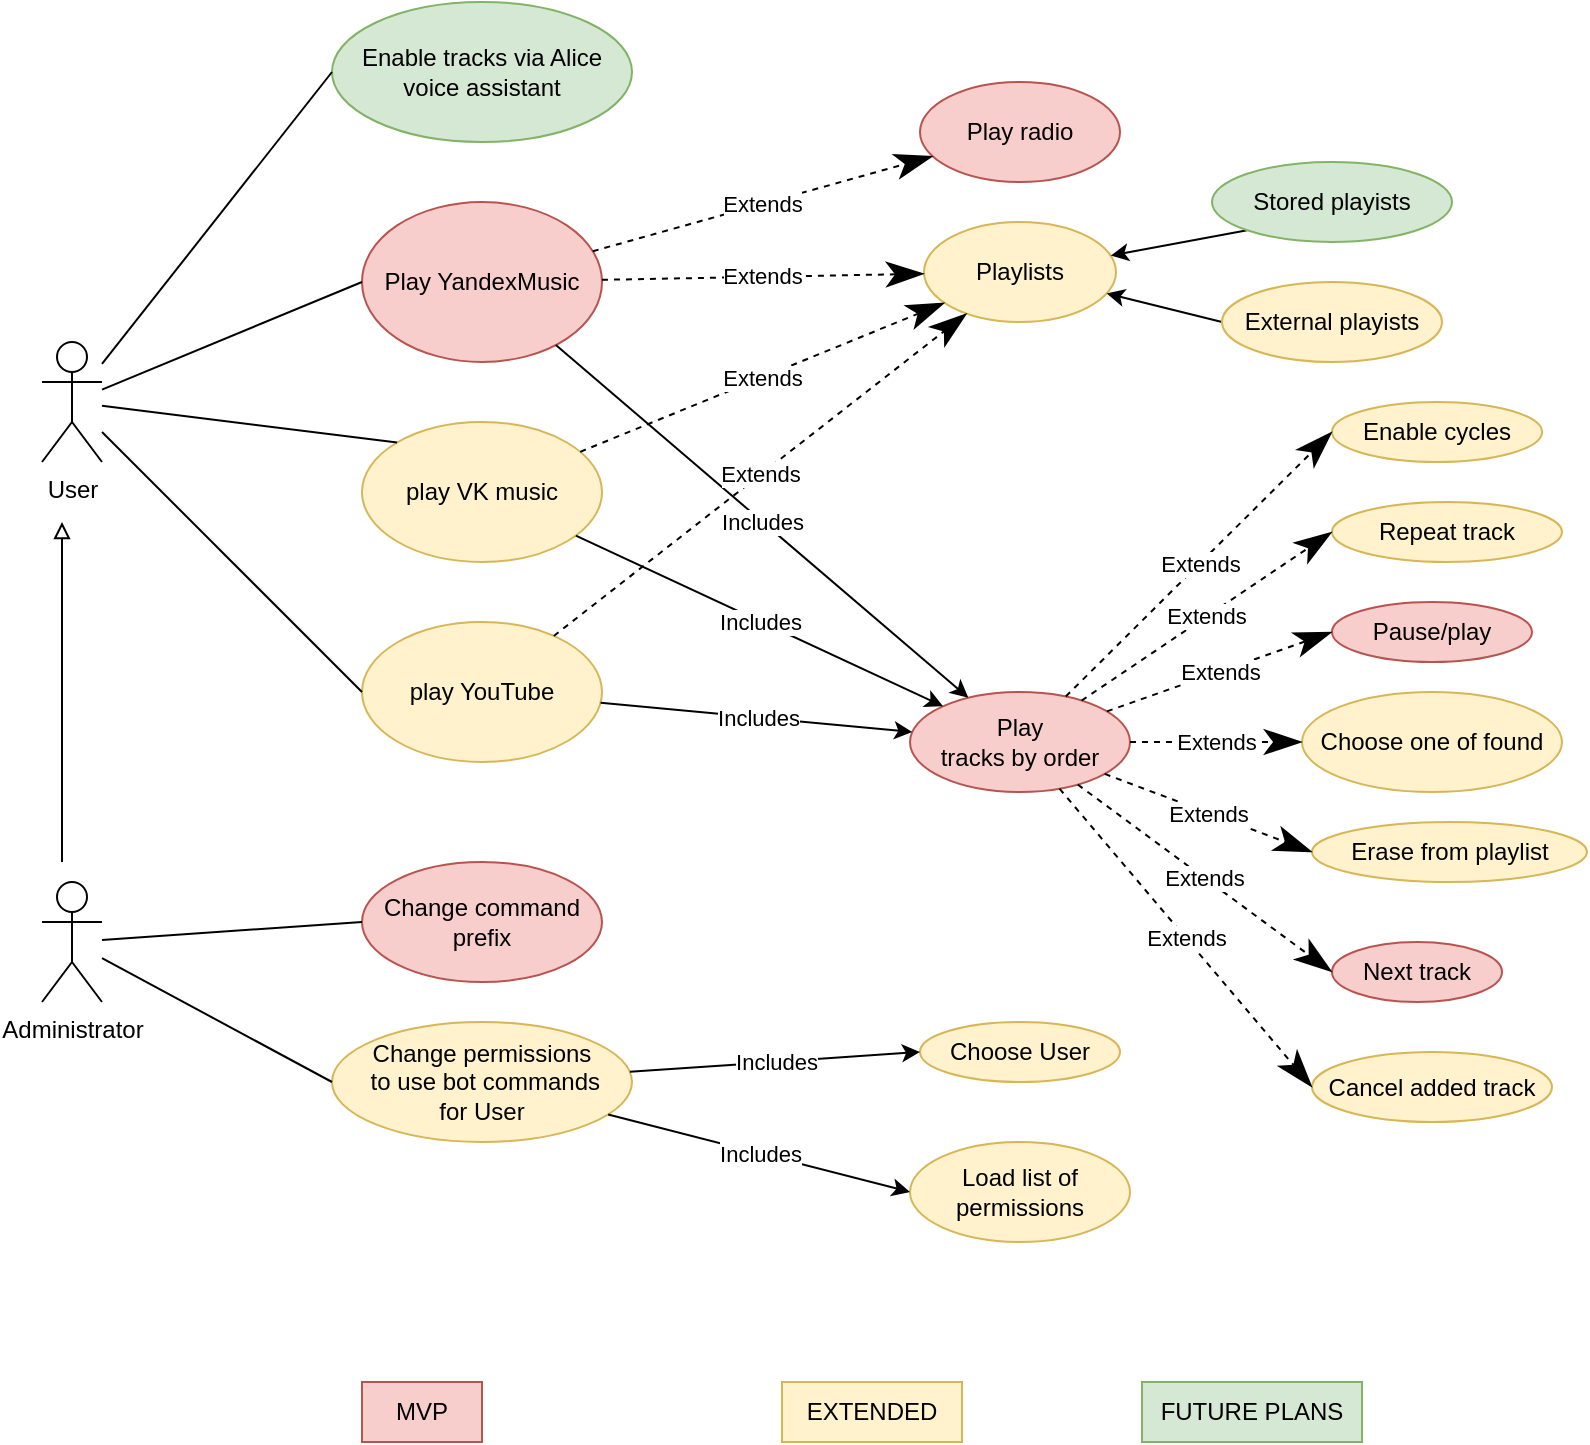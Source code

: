 <mxfile version="22.0.4" type="device">
  <diagram name="Страница 1" id="GeovUSF9u1GVBPu4-7PI">
    <mxGraphModel dx="1434" dy="767" grid="0" gridSize="10" guides="1" tooltips="1" connect="1" arrows="1" fold="1" page="1" pageScale="1" pageWidth="827" pageHeight="1169" math="0" shadow="0">
      <root>
        <mxCell id="0" />
        <mxCell id="1" parent="0" />
        <mxCell id="tOKsdCV_gIAeUX3r8X2v-2" value="Play YandexMusic" style="ellipse;whiteSpace=wrap;html=1;fillColor=#f8cecc;strokeColor=#b85450;" parent="1" vertex="1">
          <mxGeometry x="230" y="290" width="120" height="80" as="geometry" />
        </mxCell>
        <mxCell id="tOKsdCV_gIAeUX3r8X2v-3" value="Play radio" style="ellipse;whiteSpace=wrap;html=1;fillColor=#f8cecc;strokeColor=#b85450;" parent="1" vertex="1">
          <mxGeometry x="509" y="230" width="100" height="50" as="geometry" />
        </mxCell>
        <mxCell id="tOKsdCV_gIAeUX3r8X2v-5" value="Playlists" style="ellipse;whiteSpace=wrap;html=1;fillColor=#fff2cc;strokeColor=#d6b656;" parent="1" vertex="1">
          <mxGeometry x="511" y="300" width="96" height="50" as="geometry" />
        </mxCell>
        <mxCell id="tOKsdCV_gIAeUX3r8X2v-6" value="Play&lt;br&gt;tracks by order" style="ellipse;whiteSpace=wrap;html=1;fillColor=#f8cecc;strokeColor=#b85450;" parent="1" vertex="1">
          <mxGeometry x="504" y="535" width="110" height="50" as="geometry" />
        </mxCell>
        <mxCell id="tOKsdCV_gIAeUX3r8X2v-11" value="play VK music" style="ellipse;whiteSpace=wrap;html=1;fillColor=#fff2cc;strokeColor=#d6b656;" parent="1" vertex="1">
          <mxGeometry x="230" y="400" width="120" height="70" as="geometry" />
        </mxCell>
        <mxCell id="tOKsdCV_gIAeUX3r8X2v-15" style="rounded=0;orthogonalLoop=1;jettySize=auto;html=1;exitX=0;exitY=1;exitDx=0;exitDy=0;" parent="1" source="tOKsdCV_gIAeUX3r8X2v-14" target="tOKsdCV_gIAeUX3r8X2v-5" edge="1">
          <mxGeometry relative="1" as="geometry" />
        </mxCell>
        <mxCell id="tOKsdCV_gIAeUX3r8X2v-14" value="Stored playists" style="ellipse;whiteSpace=wrap;html=1;fillColor=#d5e8d4;strokeColor=#82b366;" parent="1" vertex="1">
          <mxGeometry x="655" y="270" width="120" height="40" as="geometry" />
        </mxCell>
        <mxCell id="tOKsdCV_gIAeUX3r8X2v-17" style="rounded=0;orthogonalLoop=1;jettySize=auto;html=1;exitX=0;exitY=0.5;exitDx=0;exitDy=0;" parent="1" source="tOKsdCV_gIAeUX3r8X2v-16" target="tOKsdCV_gIAeUX3r8X2v-5" edge="1">
          <mxGeometry relative="1" as="geometry" />
        </mxCell>
        <mxCell id="tOKsdCV_gIAeUX3r8X2v-16" value="External playists" style="ellipse;whiteSpace=wrap;html=1;fillColor=#fff2cc;strokeColor=#d6b656;" parent="1" vertex="1">
          <mxGeometry x="660" y="330" width="110" height="40" as="geometry" />
        </mxCell>
        <mxCell id="tOKsdCV_gIAeUX3r8X2v-24" value="" style="endArrow=none;html=1;rounded=0;entryX=0;entryY=0.5;entryDx=0;entryDy=0;endFill=0;" parent="1" source="tOKsdCV_gIAeUX3r8X2v-1" target="tOKsdCV_gIAeUX3r8X2v-2" edge="1">
          <mxGeometry width="50" height="50" relative="1" as="geometry">
            <mxPoint x="120" y="330" as="sourcePoint" />
            <mxPoint x="440" y="470" as="targetPoint" />
          </mxGeometry>
        </mxCell>
        <mxCell id="tOKsdCV_gIAeUX3r8X2v-25" value="" style="endArrow=none;html=1;rounded=0;entryX=0;entryY=0;entryDx=0;entryDy=0;endFill=0;" parent="1" source="tOKsdCV_gIAeUX3r8X2v-1" target="tOKsdCV_gIAeUX3r8X2v-11" edge="1">
          <mxGeometry width="50" height="50" relative="1" as="geometry">
            <mxPoint x="120" y="330" as="sourcePoint" />
            <mxPoint x="230" y="340" as="targetPoint" />
          </mxGeometry>
        </mxCell>
        <mxCell id="tOKsdCV_gIAeUX3r8X2v-26" value="Choose one of found" style="ellipse;whiteSpace=wrap;html=1;fillColor=#fff2cc;strokeColor=#d6b656;" parent="1" vertex="1">
          <mxGeometry x="700" y="535" width="130" height="50" as="geometry" />
        </mxCell>
        <mxCell id="tOKsdCV_gIAeUX3r8X2v-27" value="Administrator" style="shape=umlActor;verticalLabelPosition=bottom;verticalAlign=top;html=1;outlineConnect=0;" parent="1" vertex="1">
          <mxGeometry x="70" y="630" width="30" height="60" as="geometry" />
        </mxCell>
        <mxCell id="tOKsdCV_gIAeUX3r8X2v-34" value="play YouTube" style="ellipse;whiteSpace=wrap;html=1;fillColor=#fff2cc;strokeColor=#d6b656;" parent="1" vertex="1">
          <mxGeometry x="230" y="500" width="120" height="70" as="geometry" />
        </mxCell>
        <mxCell id="tOKsdCV_gIAeUX3r8X2v-35" value="" style="endArrow=none;html=1;rounded=0;entryX=0;entryY=0.5;entryDx=0;entryDy=0;endFill=0;" parent="1" source="tOKsdCV_gIAeUX3r8X2v-1" target="tOKsdCV_gIAeUX3r8X2v-34" edge="1">
          <mxGeometry width="50" height="50" relative="1" as="geometry">
            <mxPoint x="120" y="330" as="sourcePoint" />
            <mxPoint x="258" y="450" as="targetPoint" />
          </mxGeometry>
        </mxCell>
        <mxCell id="tOKsdCV_gIAeUX3r8X2v-38" value="Change command prefix" style="ellipse;whiteSpace=wrap;html=1;fillColor=#f8cecc;strokeColor=#b85450;" parent="1" vertex="1">
          <mxGeometry x="230" y="620" width="120" height="60" as="geometry" />
        </mxCell>
        <mxCell id="tOKsdCV_gIAeUX3r8X2v-39" value="Change permissions&lt;br&gt;&amp;nbsp;to&amp;nbsp;use bot commands &lt;br&gt;for User" style="ellipse;whiteSpace=wrap;html=1;fillColor=#fff2cc;strokeColor=#d6b656;" parent="1" vertex="1">
          <mxGeometry x="215" y="700" width="150" height="60" as="geometry" />
        </mxCell>
        <mxCell id="2XSANgrfU7ZNBZAokw7T-1" value="" style="endArrow=none;html=1;rounded=0;exitX=0;exitY=0.5;exitDx=0;exitDy=0;" parent="1" source="tOKsdCV_gIAeUX3r8X2v-38" target="tOKsdCV_gIAeUX3r8X2v-27" edge="1">
          <mxGeometry width="50" height="50" relative="1" as="geometry">
            <mxPoint x="390" y="620" as="sourcePoint" />
            <mxPoint x="440" y="570" as="targetPoint" />
          </mxGeometry>
        </mxCell>
        <mxCell id="2XSANgrfU7ZNBZAokw7T-2" value="" style="endArrow=none;html=1;rounded=0;exitX=0;exitY=0.5;exitDx=0;exitDy=0;" parent="1" source="tOKsdCV_gIAeUX3r8X2v-39" target="tOKsdCV_gIAeUX3r8X2v-27" edge="1">
          <mxGeometry width="50" height="50" relative="1" as="geometry">
            <mxPoint x="240" y="680" as="sourcePoint" />
            <mxPoint x="110" y="671" as="targetPoint" />
          </mxGeometry>
        </mxCell>
        <mxCell id="2XSANgrfU7ZNBZAokw7T-4" value="" style="endArrow=block;html=1;rounded=0;endFill=0;" parent="1" edge="1">
          <mxGeometry width="50" height="50" relative="1" as="geometry">
            <mxPoint x="80" y="620" as="sourcePoint" />
            <mxPoint x="80" y="450" as="targetPoint" />
          </mxGeometry>
        </mxCell>
        <mxCell id="tOKsdCV_gIAeUX3r8X2v-1" value="User" style="shape=umlActor;verticalLabelPosition=bottom;verticalAlign=top;html=1;outlineConnect=0;" parent="1" vertex="1">
          <mxGeometry x="70" y="360" width="30" height="60" as="geometry" />
        </mxCell>
        <mxCell id="2XSANgrfU7ZNBZAokw7T-5" value="Extends" style="endArrow=classicThin;endSize=16;endFill=1;html=1;rounded=0;dashed=1;" parent="1" source="tOKsdCV_gIAeUX3r8X2v-2" target="tOKsdCV_gIAeUX3r8X2v-3" edge="1">
          <mxGeometry width="160" relative="1" as="geometry">
            <mxPoint x="330" y="600" as="sourcePoint" />
            <mxPoint x="490" y="600" as="targetPoint" />
          </mxGeometry>
        </mxCell>
        <mxCell id="2XSANgrfU7ZNBZAokw7T-11" value="" style="endArrow=classic;html=1;rounded=0;" parent="1" source="tOKsdCV_gIAeUX3r8X2v-2" target="tOKsdCV_gIAeUX3r8X2v-6" edge="1">
          <mxGeometry relative="1" as="geometry">
            <mxPoint x="356" y="354" as="sourcePoint" />
            <mxPoint x="445" y="375" as="targetPoint" />
          </mxGeometry>
        </mxCell>
        <mxCell id="2XSANgrfU7ZNBZAokw7T-12" value="Includes" style="edgeLabel;resizable=0;html=1;align=center;verticalAlign=middle;" parent="2XSANgrfU7ZNBZAokw7T-11" connectable="0" vertex="1">
          <mxGeometry relative="1" as="geometry" />
        </mxCell>
        <mxCell id="2XSANgrfU7ZNBZAokw7T-13" value="" style="endArrow=none;html=1;rounded=0;startArrow=classic;startFill=1;endFill=0;" parent="1" source="tOKsdCV_gIAeUX3r8X2v-6" target="tOKsdCV_gIAeUX3r8X2v-11" edge="1">
          <mxGeometry relative="1" as="geometry">
            <mxPoint x="366" y="364" as="sourcePoint" />
            <mxPoint x="455" y="385" as="targetPoint" />
          </mxGeometry>
        </mxCell>
        <mxCell id="2XSANgrfU7ZNBZAokw7T-14" value="Includes" style="edgeLabel;resizable=0;html=1;align=center;verticalAlign=middle;" parent="2XSANgrfU7ZNBZAokw7T-13" connectable="0" vertex="1">
          <mxGeometry relative="1" as="geometry" />
        </mxCell>
        <mxCell id="2XSANgrfU7ZNBZAokw7T-15" value="" style="endArrow=classic;html=1;rounded=0;startArrow=none;startFill=0;endFill=1;" parent="1" source="tOKsdCV_gIAeUX3r8X2v-34" target="tOKsdCV_gIAeUX3r8X2v-6" edge="1">
          <mxGeometry relative="1" as="geometry">
            <mxPoint x="376" y="374" as="sourcePoint" />
            <mxPoint x="465" y="395" as="targetPoint" />
          </mxGeometry>
        </mxCell>
        <mxCell id="2XSANgrfU7ZNBZAokw7T-16" value="Includes" style="edgeLabel;resizable=0;html=1;align=center;verticalAlign=middle;" parent="2XSANgrfU7ZNBZAokw7T-15" connectable="0" vertex="1">
          <mxGeometry relative="1" as="geometry" />
        </mxCell>
        <mxCell id="2XSANgrfU7ZNBZAokw7T-17" value="Extends" style="endArrow=classicThin;endSize=16;endFill=1;html=1;rounded=0;dashed=1;" parent="1" source="tOKsdCV_gIAeUX3r8X2v-11" target="tOKsdCV_gIAeUX3r8X2v-5" edge="1">
          <mxGeometry width="160" relative="1" as="geometry">
            <mxPoint x="353" y="321" as="sourcePoint" />
            <mxPoint x="443" y="289" as="targetPoint" />
          </mxGeometry>
        </mxCell>
        <mxCell id="2XSANgrfU7ZNBZAokw7T-18" value="Extends" style="endArrow=classicThin;endSize=16;endFill=1;html=1;rounded=0;dashed=1;" parent="1" source="tOKsdCV_gIAeUX3r8X2v-2" target="tOKsdCV_gIAeUX3r8X2v-5" edge="1">
          <mxGeometry width="160" relative="1" as="geometry">
            <mxPoint x="363" y="331" as="sourcePoint" />
            <mxPoint x="453" y="299" as="targetPoint" />
          </mxGeometry>
        </mxCell>
        <mxCell id="2XSANgrfU7ZNBZAokw7T-19" value="Extends" style="endArrow=classicThin;endSize=16;endFill=1;html=1;rounded=0;dashed=1;" parent="1" source="tOKsdCV_gIAeUX3r8X2v-34" target="tOKsdCV_gIAeUX3r8X2v-5" edge="1">
          <mxGeometry width="160" relative="1" as="geometry">
            <mxPoint x="373" y="341" as="sourcePoint" />
            <mxPoint x="463" y="309" as="targetPoint" />
          </mxGeometry>
        </mxCell>
        <mxCell id="2XSANgrfU7ZNBZAokw7T-20" value="Extends" style="endArrow=classicThin;endSize=16;endFill=1;html=1;rounded=0;dashed=1;entryX=0;entryY=0.5;entryDx=0;entryDy=0;exitX=1;exitY=0.5;exitDx=0;exitDy=0;" parent="1" source="tOKsdCV_gIAeUX3r8X2v-6" target="tOKsdCV_gIAeUX3r8X2v-26" edge="1">
          <mxGeometry width="160" relative="1" as="geometry">
            <mxPoint x="360" y="339" as="sourcePoint" />
            <mxPoint x="534" y="336" as="targetPoint" />
          </mxGeometry>
        </mxCell>
        <mxCell id="2XSANgrfU7ZNBZAokw7T-21" value="Pause/play" style="ellipse;whiteSpace=wrap;html=1;fillColor=#f8cecc;strokeColor=#b85450;" parent="1" vertex="1">
          <mxGeometry x="715" y="490" width="100" height="30" as="geometry" />
        </mxCell>
        <mxCell id="2XSANgrfU7ZNBZAokw7T-23" value="Repeat track" style="ellipse;whiteSpace=wrap;html=1;fillColor=#fff2cc;strokeColor=#d6b656;" parent="1" vertex="1">
          <mxGeometry x="715" y="440" width="115" height="30" as="geometry" />
        </mxCell>
        <mxCell id="2XSANgrfU7ZNBZAokw7T-24" value="Enable cycles" style="ellipse;whiteSpace=wrap;html=1;fillColor=#fff2cc;strokeColor=#d6b656;" parent="1" vertex="1">
          <mxGeometry x="715" y="390" width="105" height="30" as="geometry" />
        </mxCell>
        <mxCell id="2XSANgrfU7ZNBZAokw7T-25" value="Erase from playlist" style="ellipse;whiteSpace=wrap;html=1;fillColor=#fff2cc;strokeColor=#d6b656;" parent="1" vertex="1">
          <mxGeometry x="705" y="600" width="137.5" height="30" as="geometry" />
        </mxCell>
        <mxCell id="2XSANgrfU7ZNBZAokw7T-26" value="Next track" style="ellipse;whiteSpace=wrap;html=1;fillColor=#f8cecc;strokeColor=#b85450;" parent="1" vertex="1">
          <mxGeometry x="715" y="660" width="85" height="30" as="geometry" />
        </mxCell>
        <mxCell id="2XSANgrfU7ZNBZAokw7T-27" value="Extends" style="endArrow=classicThin;endSize=16;endFill=1;html=1;rounded=0;dashed=1;entryX=0;entryY=0.5;entryDx=0;entryDy=0;" parent="1" source="tOKsdCV_gIAeUX3r8X2v-6" target="2XSANgrfU7ZNBZAokw7T-24" edge="1">
          <mxGeometry width="160" relative="1" as="geometry">
            <mxPoint x="624" y="570" as="sourcePoint" />
            <mxPoint x="710" y="570" as="targetPoint" />
          </mxGeometry>
        </mxCell>
        <mxCell id="2XSANgrfU7ZNBZAokw7T-28" value="Extends" style="endArrow=classicThin;endSize=16;endFill=1;html=1;rounded=0;dashed=1;entryX=0;entryY=0.5;entryDx=0;entryDy=0;" parent="1" source="tOKsdCV_gIAeUX3r8X2v-6" target="2XSANgrfU7ZNBZAokw7T-23" edge="1">
          <mxGeometry width="160" relative="1" as="geometry">
            <mxPoint x="634" y="580" as="sourcePoint" />
            <mxPoint x="720" y="580" as="targetPoint" />
          </mxGeometry>
        </mxCell>
        <mxCell id="2XSANgrfU7ZNBZAokw7T-29" value="Extends" style="endArrow=classicThin;endSize=16;endFill=1;html=1;rounded=0;dashed=1;entryX=0;entryY=0.5;entryDx=0;entryDy=0;" parent="1" source="tOKsdCV_gIAeUX3r8X2v-6" target="2XSANgrfU7ZNBZAokw7T-21" edge="1">
          <mxGeometry width="160" relative="1" as="geometry">
            <mxPoint x="644" y="590" as="sourcePoint" />
            <mxPoint x="730" y="590" as="targetPoint" />
          </mxGeometry>
        </mxCell>
        <mxCell id="2XSANgrfU7ZNBZAokw7T-30" value="Extends" style="endArrow=classicThin;endSize=16;endFill=1;html=1;rounded=0;dashed=1;entryX=0;entryY=0.5;entryDx=0;entryDy=0;" parent="1" source="tOKsdCV_gIAeUX3r8X2v-6" target="2XSANgrfU7ZNBZAokw7T-25" edge="1">
          <mxGeometry width="160" relative="1" as="geometry">
            <mxPoint x="654" y="600" as="sourcePoint" />
            <mxPoint x="740" y="600" as="targetPoint" />
          </mxGeometry>
        </mxCell>
        <mxCell id="2XSANgrfU7ZNBZAokw7T-31" value="Extends" style="endArrow=classicThin;endSize=16;endFill=1;html=1;rounded=0;dashed=1;entryX=0;entryY=0.5;entryDx=0;entryDy=0;" parent="1" source="tOKsdCV_gIAeUX3r8X2v-6" target="2XSANgrfU7ZNBZAokw7T-26" edge="1">
          <mxGeometry width="160" relative="1" as="geometry">
            <mxPoint x="664" y="610" as="sourcePoint" />
            <mxPoint x="750" y="610" as="targetPoint" />
          </mxGeometry>
        </mxCell>
        <mxCell id="2XSANgrfU7ZNBZAokw7T-32" value="Choose User" style="ellipse;whiteSpace=wrap;html=1;fillColor=#fff2cc;strokeColor=#d6b656;" parent="1" vertex="1">
          <mxGeometry x="509" y="700" width="100" height="30" as="geometry" />
        </mxCell>
        <mxCell id="2XSANgrfU7ZNBZAokw7T-33" value="Load list of permissions" style="ellipse;whiteSpace=wrap;html=1;fillColor=#fff2cc;strokeColor=#d6b656;" parent="1" vertex="1">
          <mxGeometry x="504" y="760" width="110" height="50" as="geometry" />
        </mxCell>
        <mxCell id="2XSANgrfU7ZNBZAokw7T-34" value="" style="endArrow=classic;html=1;rounded=0;startArrow=none;startFill=0;endFill=1;entryX=0;entryY=0.5;entryDx=0;entryDy=0;" parent="1" source="tOKsdCV_gIAeUX3r8X2v-39" target="2XSANgrfU7ZNBZAokw7T-32" edge="1">
          <mxGeometry relative="1" as="geometry">
            <mxPoint x="359" y="550" as="sourcePoint" />
            <mxPoint x="515" y="565" as="targetPoint" />
          </mxGeometry>
        </mxCell>
        <mxCell id="2XSANgrfU7ZNBZAokw7T-35" value="Includes" style="edgeLabel;resizable=0;html=1;align=center;verticalAlign=middle;" parent="2XSANgrfU7ZNBZAokw7T-34" connectable="0" vertex="1">
          <mxGeometry relative="1" as="geometry" />
        </mxCell>
        <mxCell id="2XSANgrfU7ZNBZAokw7T-36" value="" style="endArrow=classic;html=1;rounded=0;startArrow=none;startFill=0;endFill=1;entryX=0;entryY=0.5;entryDx=0;entryDy=0;" parent="1" source="tOKsdCV_gIAeUX3r8X2v-39" target="2XSANgrfU7ZNBZAokw7T-33" edge="1">
          <mxGeometry relative="1" as="geometry">
            <mxPoint x="369" y="560" as="sourcePoint" />
            <mxPoint x="525" y="575" as="targetPoint" />
          </mxGeometry>
        </mxCell>
        <mxCell id="2XSANgrfU7ZNBZAokw7T-37" value="Includes" style="edgeLabel;resizable=0;html=1;align=center;verticalAlign=middle;" parent="2XSANgrfU7ZNBZAokw7T-36" connectable="0" vertex="1">
          <mxGeometry relative="1" as="geometry" />
        </mxCell>
        <mxCell id="2XSANgrfU7ZNBZAokw7T-38" value="Cancel added track" style="ellipse;whiteSpace=wrap;html=1;fillColor=#fff2cc;strokeColor=#d6b656;" parent="1" vertex="1">
          <mxGeometry x="705" y="715" width="120" height="35" as="geometry" />
        </mxCell>
        <mxCell id="2XSANgrfU7ZNBZAokw7T-39" value="Extends" style="endArrow=classicThin;endSize=16;endFill=1;html=1;rounded=0;dashed=1;entryX=0;entryY=0.5;entryDx=0;entryDy=0;" parent="1" source="tOKsdCV_gIAeUX3r8X2v-6" target="2XSANgrfU7ZNBZAokw7T-38" edge="1">
          <mxGeometry width="160" relative="1" as="geometry">
            <mxPoint x="598" y="591" as="sourcePoint" />
            <mxPoint x="725" y="685" as="targetPoint" />
          </mxGeometry>
        </mxCell>
        <mxCell id="2XSANgrfU7ZNBZAokw7T-40" value="MVP" style="rounded=0;whiteSpace=wrap;html=1;fillColor=#f8cecc;strokeColor=#b85450;" parent="1" vertex="1">
          <mxGeometry x="230" y="880" width="60" height="30" as="geometry" />
        </mxCell>
        <mxCell id="2XSANgrfU7ZNBZAokw7T-41" value="EXTENDED" style="rounded=0;whiteSpace=wrap;html=1;fillColor=#fff2cc;strokeColor=#d6b656;" parent="1" vertex="1">
          <mxGeometry x="440" y="880" width="90" height="30" as="geometry" />
        </mxCell>
        <mxCell id="2XSANgrfU7ZNBZAokw7T-42" value="FUTURE PLANS" style="rounded=0;whiteSpace=wrap;html=1;fillColor=#d5e8d4;strokeColor=#82b366;" parent="1" vertex="1">
          <mxGeometry x="620" y="880" width="110" height="30" as="geometry" />
        </mxCell>
        <mxCell id="2XSANgrfU7ZNBZAokw7T-43" value="Enable tracks via Alice voice assistant" style="ellipse;whiteSpace=wrap;html=1;fillColor=#d5e8d4;strokeColor=#82b366;" parent="1" vertex="1">
          <mxGeometry x="215" y="190" width="150" height="70" as="geometry" />
        </mxCell>
        <mxCell id="2XSANgrfU7ZNBZAokw7T-44" value="" style="endArrow=none;html=1;rounded=0;entryX=0;entryY=0.5;entryDx=0;entryDy=0;endFill=0;" parent="1" source="tOKsdCV_gIAeUX3r8X2v-1" target="2XSANgrfU7ZNBZAokw7T-43" edge="1">
          <mxGeometry width="50" height="50" relative="1" as="geometry">
            <mxPoint x="110" y="394" as="sourcePoint" />
            <mxPoint x="240" y="340" as="targetPoint" />
          </mxGeometry>
        </mxCell>
      </root>
    </mxGraphModel>
  </diagram>
</mxfile>

